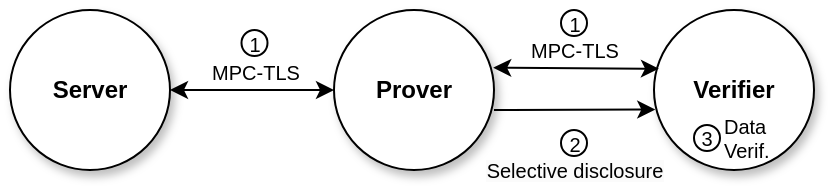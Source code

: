 <mxfile>
    <diagram id="kcIGn_kX_1L25iIxUXLg" name="Page-1">
        <mxGraphModel dx="900" dy="783" grid="1" gridSize="10" guides="1" tooltips="1" connect="1" arrows="1" fold="1" page="1" pageScale="1" pageWidth="850" pageHeight="1100" math="0" shadow="0">
            <root>
                <mxCell id="0"/>
                <mxCell id="1" parent="0"/>
                <mxCell id="EZAqd18MQriHtEKbU3QA-1" value="Prover" style="ellipse;whiteSpace=wrap;html=1;aspect=fixed;shadow=1;fontStyle=1" parent="1" vertex="1">
                    <mxGeometry x="200" y="260" width="80" height="80" as="geometry"/>
                </mxCell>
                <mxCell id="EZAqd18MQriHtEKbU3QA-2" value="Server" style="ellipse;whiteSpace=wrap;html=1;aspect=fixed;shadow=1;fontStyle=1" parent="1" vertex="1">
                    <mxGeometry x="38" y="260" width="80" height="80" as="geometry"/>
                </mxCell>
                <mxCell id="GdnXkJGOJiVmK7E47u4y-43" value="Verifier" style="ellipse;whiteSpace=wrap;html=1;aspect=fixed;shadow=1;fontStyle=1" parent="1" vertex="1">
                    <mxGeometry x="360" y="260" width="80" height="80" as="geometry"/>
                </mxCell>
                <mxCell id="GdnXkJGOJiVmK7E47u4y-45" value="" style="endArrow=classic;startArrow=classic;html=1;rounded=0;entryX=0;entryY=0.5;entryDx=0;entryDy=0;" parent="1" source="EZAqd18MQriHtEKbU3QA-2" target="EZAqd18MQriHtEKbU3QA-1" edge="1">
                    <mxGeometry width="50" height="50" relative="1" as="geometry">
                        <mxPoint x="350" y="490" as="sourcePoint"/>
                        <mxPoint x="400" y="440" as="targetPoint"/>
                    </mxGeometry>
                </mxCell>
                <mxCell id="GdnXkJGOJiVmK7E47u4y-46" value="MPC-TLS" style="whiteSpace=wrap;html=1;fillColor=none;strokeColor=none;fontSize=10;" parent="1" vertex="1">
                    <mxGeometry x="126.5" y="286" width="67.5" height="10" as="geometry"/>
                </mxCell>
                <mxCell id="GdnXkJGOJiVmK7E47u4y-49" value="" style="endArrow=classic;html=1;rounded=0;startArrow=classic;startFill=1;entryX=0.031;entryY=0.367;entryDx=0;entryDy=0;entryPerimeter=0;exitX=0.995;exitY=0.361;exitDx=0;exitDy=0;exitPerimeter=0;" parent="1" source="EZAqd18MQriHtEKbU3QA-1" target="GdnXkJGOJiVmK7E47u4y-43" edge="1">
                    <mxGeometry width="50" height="50" relative="1" as="geometry">
                        <mxPoint x="350" y="490" as="sourcePoint"/>
                        <mxPoint x="400" y="440" as="targetPoint"/>
                    </mxGeometry>
                </mxCell>
                <mxCell id="10" value="MPC-TLS" style="edgeLabel;html=1;align=center;verticalAlign=middle;resizable=0;points=[];fontSize=10;" parent="GdnXkJGOJiVmK7E47u4y-49" vertex="1" connectable="0">
                    <mxGeometry x="-0.507" relative="1" as="geometry">
                        <mxPoint x="20" y="-9" as="offset"/>
                    </mxGeometry>
                </mxCell>
                <mxCell id="GdnXkJGOJiVmK7E47u4y-54" value="1" style="ellipse;whiteSpace=wrap;html=1;aspect=fixed;fontSize=10;" parent="1" vertex="1">
                    <mxGeometry x="153.75" y="270" width="13" height="13" as="geometry"/>
                </mxCell>
                <mxCell id="GdnXkJGOJiVmK7E47u4y-56" value="3" style="ellipse;whiteSpace=wrap;html=1;aspect=fixed;fontSize=10;" parent="1" vertex="1">
                    <mxGeometry x="380" y="317.5" width="13" height="13" as="geometry"/>
                </mxCell>
                <mxCell id="GdnXkJGOJiVmK7E47u4y-58" value="2" style="ellipse;whiteSpace=wrap;html=1;aspect=fixed;fontSize=10;" parent="1" vertex="1">
                    <mxGeometry x="313.5" y="320" width="13" height="13" as="geometry"/>
                </mxCell>
                <mxCell id="13" value="Data&lt;br style=&quot;font-size: 10px;&quot;&gt;Verif." style="rounded=1;whiteSpace=wrap;html=1;fillColor=none;strokeColor=none;fontSize=10;align=left;" parent="1" vertex="1">
                    <mxGeometry x="393" y="304" width="30" height="40" as="geometry"/>
                </mxCell>
                <mxCell id="14" value="" style="endArrow=classic;html=1;exitX=1;exitY=0.5;exitDx=0;exitDy=0;entryX=0.008;entryY=0.622;entryDx=0;entryDy=0;entryPerimeter=0;" parent="1" target="GdnXkJGOJiVmK7E47u4y-43" edge="1">
                    <mxGeometry width="50" height="50" relative="1" as="geometry">
                        <mxPoint x="280" y="310" as="sourcePoint"/>
                        <mxPoint x="360" y="310" as="targetPoint"/>
                    </mxGeometry>
                </mxCell>
                <mxCell id="21" value="&lt;span style=&quot;font-size: 10px; background-color: rgb(251, 251, 251);&quot;&gt;Selective d&lt;/span&gt;&lt;span style=&quot;font-size: 10px; background-color: rgb(251, 251, 251);&quot;&gt;isclosure&lt;/span&gt;" style="edgeLabel;html=1;align=center;verticalAlign=middle;resizable=0;points=[];fontSize=10;" parent="14" vertex="1" connectable="0">
                    <mxGeometry x="-0.262" y="-1" relative="1" as="geometry">
                        <mxPoint x="10" y="29" as="offset"/>
                    </mxGeometry>
                </mxCell>
                <mxCell id="18" value="1" style="ellipse;whiteSpace=wrap;html=1;aspect=fixed;fontSize=10;" parent="1" vertex="1">
                    <mxGeometry x="313.5" y="260" width="13" height="13" as="geometry"/>
                </mxCell>
            </root>
        </mxGraphModel>
    </diagram>
</mxfile>